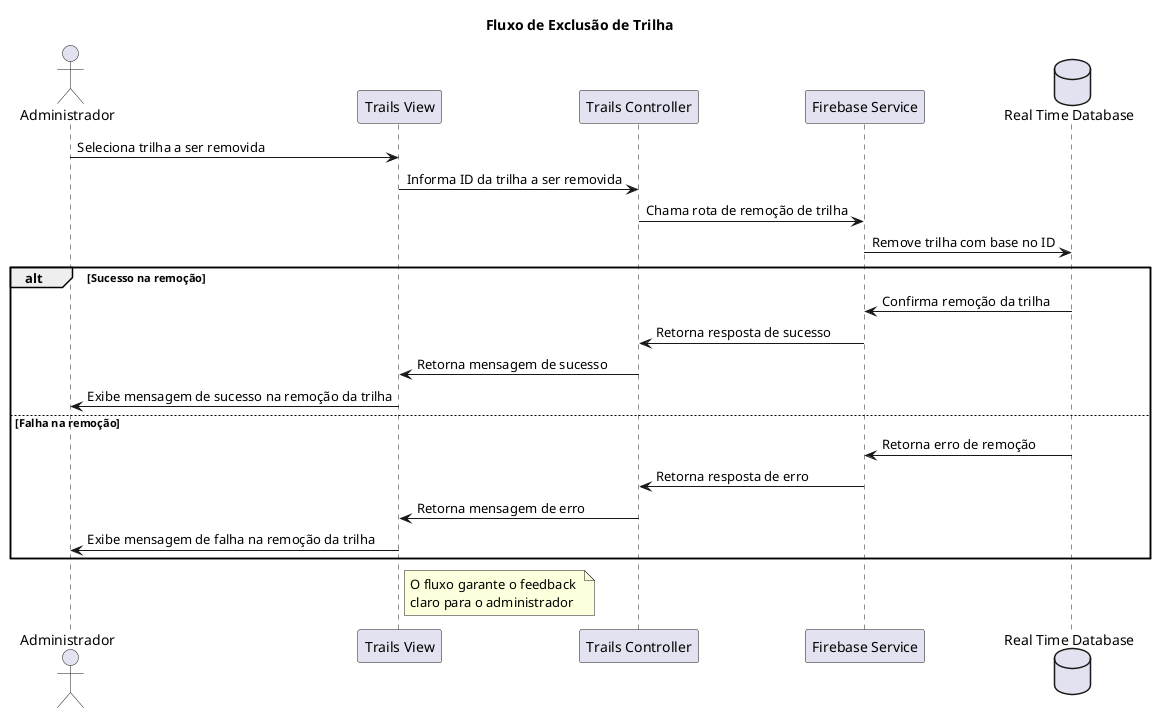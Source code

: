 @startuml pe_na_pedra_sequence_diagram_3

title Fluxo de Exclusão de Trilha

actor Administrador as adm

participant "Trails View" as trailsView
participant "Trails Controller" as trailsController
participant "Firebase Service" as firebase
database "Real Time Database" as realTimeDatabase

adm -> trailsView : Seleciona trilha a ser removida
trailsView -> trailsController : Informa ID da trilha a ser removida
trailsController -> firebase : Chama rota de remoção de trilha
firebase -> realTimeDatabase : Remove trilha com base no ID

alt Sucesso na remoção
  realTimeDatabase -> firebase: Confirma remoção da trilha
  firebase -> trailsController : Retorna resposta de sucesso
  trailsController -> trailsView : Retorna mensagem de sucesso
  trailsView -> adm : Exibe mensagem de sucesso na remoção da trilha
else Falha na remoção
  realTimeDatabase -> firebase : Retorna erro de remoção
  firebase -> trailsController : Retorna resposta de erro
  trailsController -> trailsView : Retorna mensagem de erro
  trailsView -> adm : Exibe mensagem de falha na remoção da trilha
end

note right of trailsView
  O fluxo garante o feedback 
  claro para o administrador
end note

@enduml
